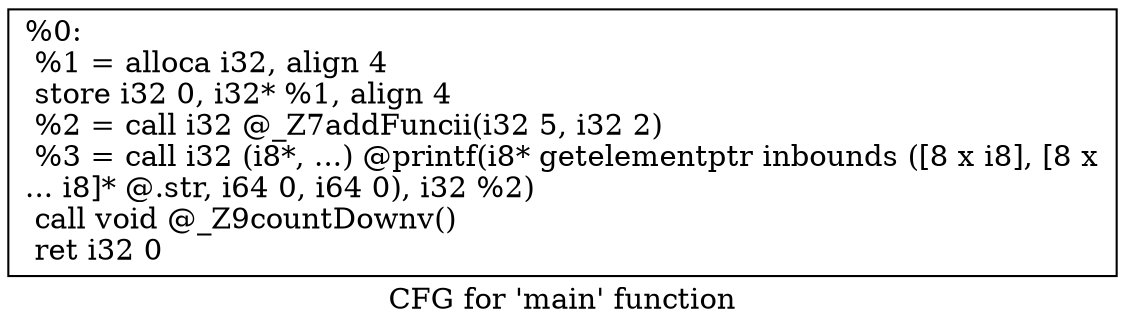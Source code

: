 digraph "CFG for 'main' function" {
	label="CFG for 'main' function";

	Node0x561562442df0 [shape=record,label="{%0:\l  %1 = alloca i32, align 4\l  store i32 0, i32* %1, align 4\l  %2 = call i32 @_Z7addFuncii(i32 5, i32 2)\l  %3 = call i32 (i8*, ...) @printf(i8* getelementptr inbounds ([8 x i8], [8 x\l... i8]* @.str, i64 0, i64 0), i32 %2)\l  call void @_Z9countDownv()\l  ret i32 0\l}"];
}
